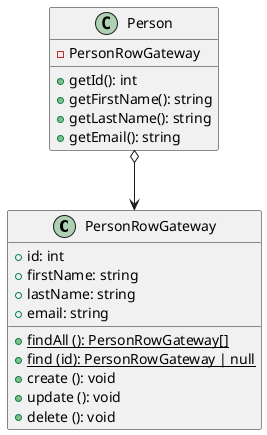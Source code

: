 @startuml

class PersonRowGateway {
    + {static} findAll (): PersonRowGateway[]
    + {static} find (id): PersonRowGateway | null
    + id: int
    + firstName: string
    + lastName: string
    + email: string
    + create (): void
    + update (): void
    + delete (): void
}

class Person {
    - PersonRowGateway
    + getId(): int
    + getFirstName(): string
    + getLastName(): string
    + getEmail(): string
}

Person o-->PersonRowGateway

@enduml
